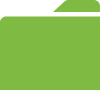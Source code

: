 <mxfile version="14.6.13" type="device"><diagram id="Hc9MnIAHt2vR1tTy06KU" name="Seite-1"><mxGraphModel dx="1086" dy="2135" grid="1" gridSize="10" guides="1" tooltips="1" connect="1" arrows="1" fold="1" page="1" pageScale="1" pageWidth="827" pageHeight="1169" math="0" shadow="0"><root><mxCell id="0"/><mxCell id="1" parent="0"/><mxCell id="VzCDMxvHSctgsE_hicmr-1" value="" style="pointerEvents=1;shadow=0;dashed=0;html=1;strokeColor=none;labelPosition=center;verticalLabelPosition=bottom;verticalAlign=top;outlineConnect=0;align=center;shape=mxgraph.office.concepts.folder;fillColor=#7FBA42;" vertex="1" parent="1"><mxGeometry x="40" y="-1120" width="50" height="45" as="geometry"/></mxCell></root></mxGraphModel></diagram></mxfile>